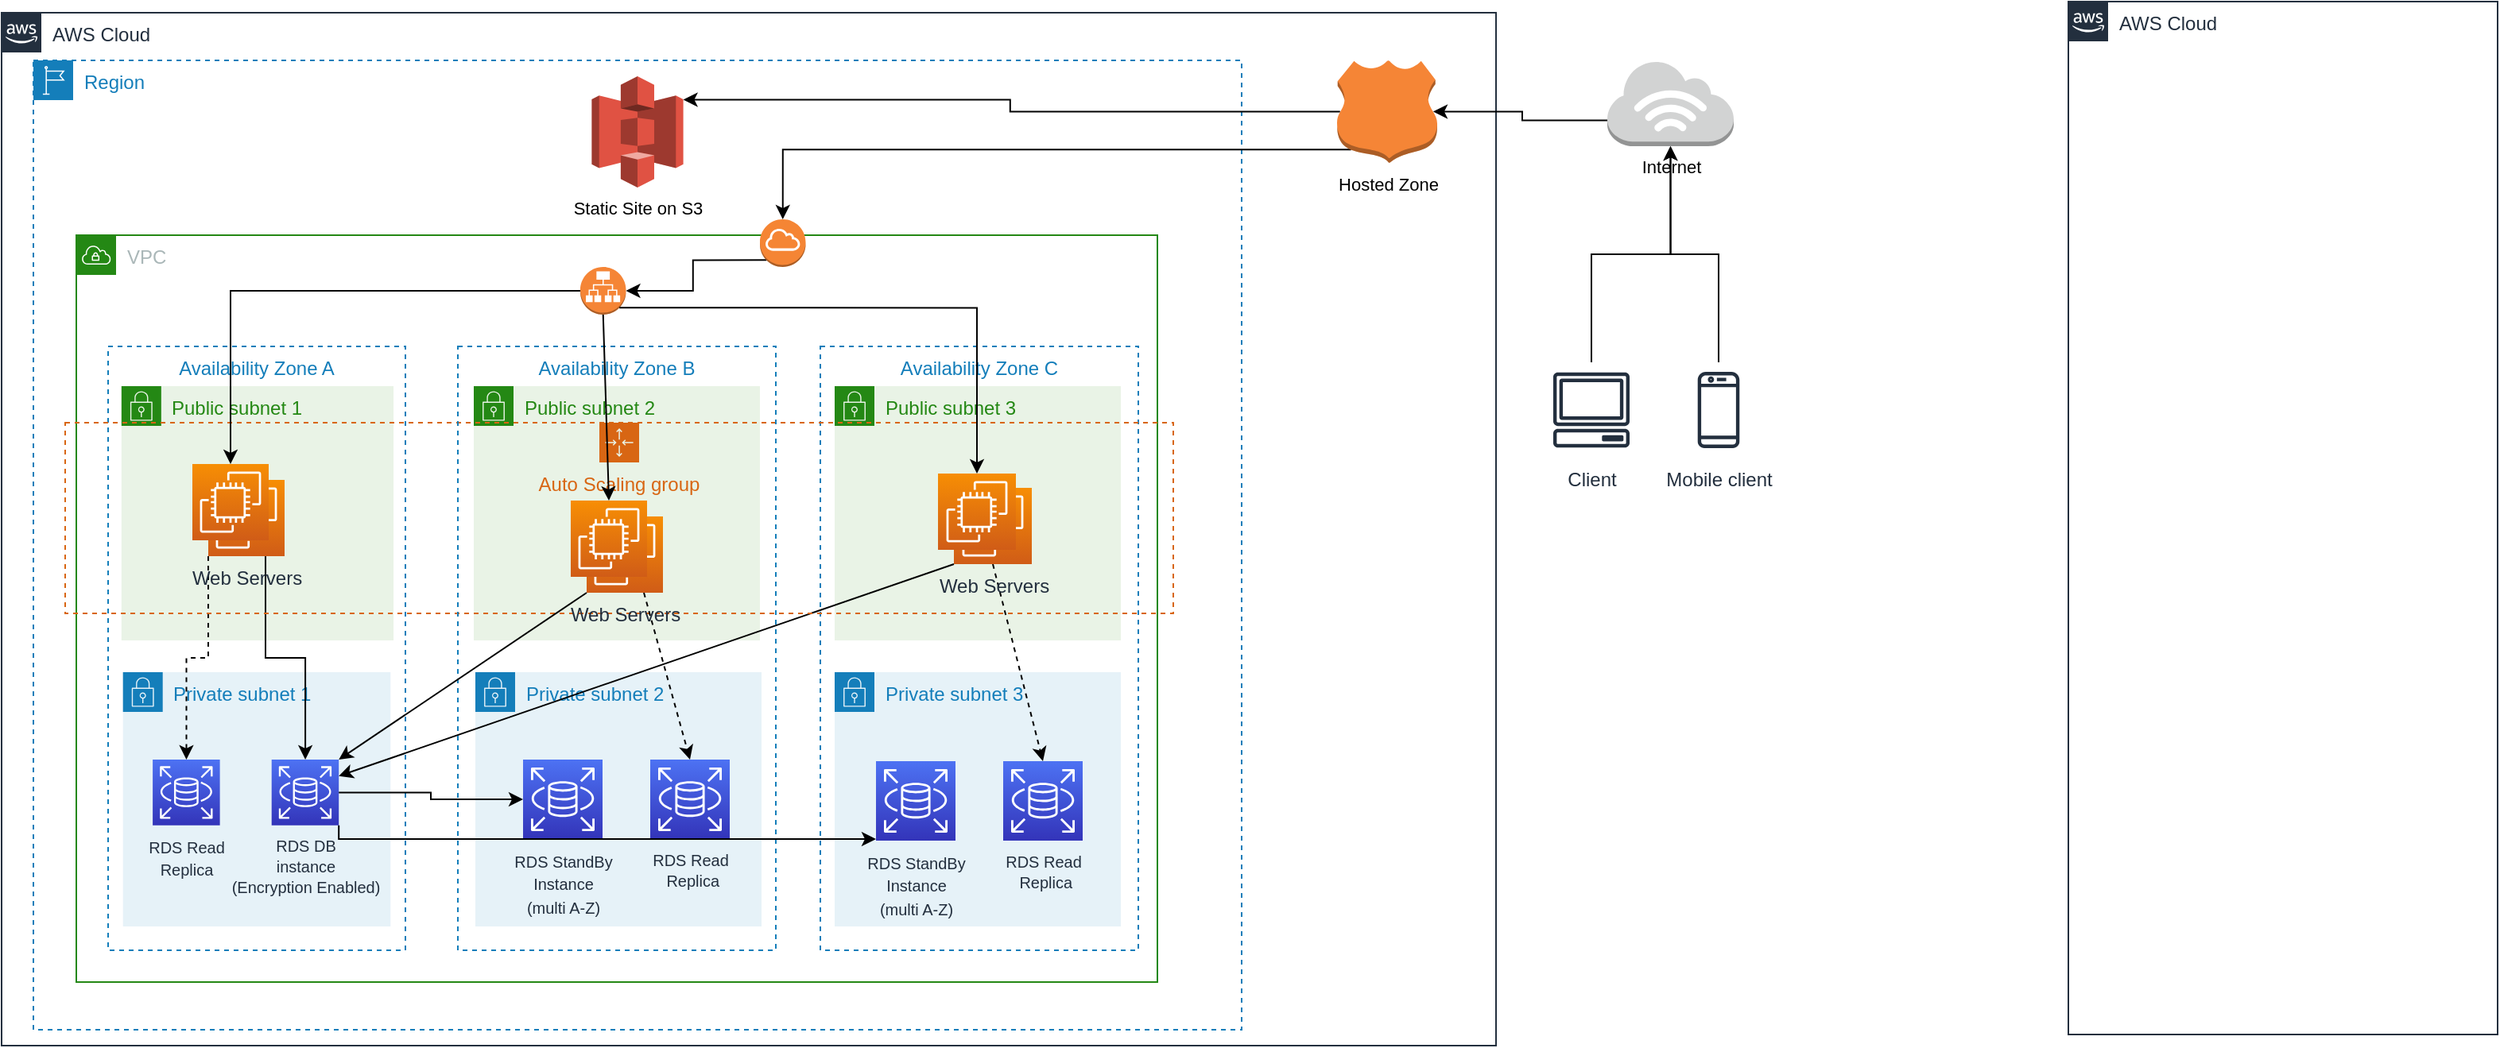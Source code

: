 <mxfile version="15.9.6" type="github">
  <diagram id="Ht1M8jgEwFfnCIfOTk4-" name="Page-1">
    <mxGraphModel dx="1221" dy="681" grid="1" gridSize="10" guides="1" tooltips="1" connect="1" arrows="1" fold="1" page="1" pageScale="1" pageWidth="827" pageHeight="1169" math="0" shadow="0">
      <root>
        <mxCell id="0" />
        <mxCell id="1" parent="0" />
        <mxCell id="VIZ-kcU8_9vgSvhAtSjW-16" value="Availability Zone C" style="fillColor=none;strokeColor=#147EBA;dashed=1;verticalAlign=top;fontStyle=0;fontColor=#147EBA;container=0;" vertex="1" parent="1">
          <mxGeometry x="565" y="290" width="200" height="380" as="geometry">
            <mxRectangle x="565" y="290" width="130" height="20" as="alternateBounds" />
          </mxGeometry>
        </mxCell>
        <mxCell id="UEzPUAAOIrF-is8g5C7q-74" value="AWS Cloud" style="points=[[0,0],[0.25,0],[0.5,0],[0.75,0],[1,0],[1,0.25],[1,0.5],[1,0.75],[1,1],[0.75,1],[0.5,1],[0.25,1],[0,1],[0,0.75],[0,0.5],[0,0.25]];outlineConnect=0;gradientColor=none;html=1;whiteSpace=wrap;fontSize=12;fontStyle=0;shape=mxgraph.aws4.group;grIcon=mxgraph.aws4.group_aws_cloud_alt;strokeColor=#232F3E;fillColor=none;verticalAlign=top;align=left;spacingLeft=30;fontColor=#232F3E;dashed=0;labelBackgroundColor=#ffffff;container=0;pointerEvents=0;collapsible=0;recursiveResize=0;" parent="1" vertex="1">
          <mxGeometry x="50" y="80" width="940" height="650" as="geometry" />
        </mxCell>
        <mxCell id="UEzPUAAOIrF-is8g5C7q-75" value="AWS Cloud" style="points=[[0,0],[0.25,0],[0.5,0],[0.75,0],[1,0],[1,0.25],[1,0.5],[1,0.75],[1,1],[0.75,1],[0.5,1],[0.25,1],[0,1],[0,0.75],[0,0.5],[0,0.25]];outlineConnect=0;gradientColor=none;html=1;whiteSpace=wrap;fontSize=12;fontStyle=0;shape=mxgraph.aws4.group;grIcon=mxgraph.aws4.group_aws_cloud_alt;strokeColor=#232F3E;fillColor=none;verticalAlign=top;align=left;spacingLeft=30;fontColor=#232F3E;dashed=0;labelBackgroundColor=#ffffff;container=1;pointerEvents=0;collapsible=0;recursiveResize=0;" parent="1" vertex="1">
          <mxGeometry x="1350" y="73" width="270" height="650" as="geometry" />
        </mxCell>
        <mxCell id="VIZ-kcU8_9vgSvhAtSjW-12" value="Region" style="points=[[0,0],[0.25,0],[0.5,0],[0.75,0],[1,0],[1,0.25],[1,0.5],[1,0.75],[1,1],[0.75,1],[0.5,1],[0.25,1],[0,1],[0,0.75],[0,0.5],[0,0.25]];outlineConnect=0;gradientColor=none;html=1;whiteSpace=wrap;fontSize=12;fontStyle=0;container=1;pointerEvents=0;collapsible=0;recursiveResize=0;shape=mxgraph.aws4.group;grIcon=mxgraph.aws4.group_region;strokeColor=#147EBA;fillColor=none;verticalAlign=top;align=left;spacingLeft=30;fontColor=#147EBA;dashed=1;" vertex="1" parent="1">
          <mxGeometry x="70" y="110" width="760" height="610" as="geometry" />
        </mxCell>
        <mxCell id="VIZ-kcU8_9vgSvhAtSjW-8" value="Private subnet 2" style="points=[[0,0],[0.25,0],[0.5,0],[0.75,0],[1,0],[1,0.25],[1,0.5],[1,0.75],[1,1],[0.75,1],[0.5,1],[0.25,1],[0,1],[0,0.75],[0,0.5],[0,0.25]];outlineConnect=0;gradientColor=none;html=1;whiteSpace=wrap;fontSize=12;fontStyle=0;container=0;pointerEvents=0;collapsible=0;recursiveResize=0;shape=mxgraph.aws4.group;grIcon=mxgraph.aws4.group_security_group;grStroke=0;strokeColor=#147EBA;fillColor=#E6F2F8;verticalAlign=top;align=left;spacingLeft=30;fontColor=#147EBA;dashed=0;" vertex="1" parent="VIZ-kcU8_9vgSvhAtSjW-12">
          <mxGeometry x="278" y="385" width="180" height="160" as="geometry" />
        </mxCell>
        <mxCell id="VIZ-kcU8_9vgSvhAtSjW-3" value="VPC" style="points=[[0,0],[0.25,0],[0.5,0],[0.75,0],[1,0],[1,0.25],[1,0.5],[1,0.75],[1,1],[0.75,1],[0.5,1],[0.25,1],[0,1],[0,0.75],[0,0.5],[0,0.25]];outlineConnect=0;gradientColor=none;html=1;whiteSpace=wrap;fontSize=12;fontStyle=0;container=0;pointerEvents=0;collapsible=0;recursiveResize=0;shape=mxgraph.aws4.group;grIcon=mxgraph.aws4.group_vpc;strokeColor=#248814;fillColor=none;verticalAlign=top;align=left;spacingLeft=30;fontColor=#AAB7B8;dashed=0;" vertex="1" parent="VIZ-kcU8_9vgSvhAtSjW-12">
          <mxGeometry x="27" y="110" width="680" height="470" as="geometry" />
        </mxCell>
        <mxCell id="VIZ-kcU8_9vgSvhAtSjW-25" value="" style="outlineConnect=0;dashed=0;verticalLabelPosition=bottom;verticalAlign=top;align=center;html=1;shape=mxgraph.aws3.application_load_balancer;fillColor=#F58536;gradientColor=none;fontSize=11;" vertex="1" parent="VIZ-kcU8_9vgSvhAtSjW-12">
          <mxGeometry x="344" y="130" width="28.75" height="30" as="geometry" />
        </mxCell>
        <mxCell id="VIZ-kcU8_9vgSvhAtSjW-9" value="Public subnet 2" style="points=[[0,0],[0.25,0],[0.5,0],[0.75,0],[1,0],[1,0.25],[1,0.5],[1,0.75],[1,1],[0.75,1],[0.5,1],[0.25,1],[0,1],[0,0.75],[0,0.5],[0,0.25]];outlineConnect=0;gradientColor=none;html=1;whiteSpace=wrap;fontSize=12;fontStyle=0;container=0;pointerEvents=0;collapsible=0;recursiveResize=0;shape=mxgraph.aws4.group;grIcon=mxgraph.aws4.group_security_group;grStroke=0;strokeColor=#248814;fillColor=#E9F3E6;verticalAlign=top;align=left;spacingLeft=30;fontColor=#248814;dashed=0;" vertex="1" parent="VIZ-kcU8_9vgSvhAtSjW-12">
          <mxGeometry x="277" y="205" width="180" height="160" as="geometry" />
        </mxCell>
        <mxCell id="VIZ-kcU8_9vgSvhAtSjW-59" style="edgeStyle=orthogonalEdgeStyle;rounded=0;orthogonalLoop=1;jettySize=auto;html=1;exitX=0.145;exitY=0.855;exitDx=0;exitDy=0;exitPerimeter=0;entryX=1;entryY=0.5;entryDx=0;entryDy=0;entryPerimeter=0;fontSize=11;" edge="1" parent="VIZ-kcU8_9vgSvhAtSjW-12" source="VIZ-kcU8_9vgSvhAtSjW-36" target="VIZ-kcU8_9vgSvhAtSjW-25">
          <mxGeometry relative="1" as="geometry" />
        </mxCell>
        <mxCell id="VIZ-kcU8_9vgSvhAtSjW-36" value="" style="outlineConnect=0;dashed=0;verticalLabelPosition=bottom;verticalAlign=top;align=center;html=1;shape=mxgraph.aws3.internet_gateway;fillColor=#F58534;gradientColor=none;fontSize=11;" vertex="1" parent="VIZ-kcU8_9vgSvhAtSjW-12">
          <mxGeometry x="457" y="100" width="28.75" height="30" as="geometry" />
        </mxCell>
        <mxCell id="VIZ-kcU8_9vgSvhAtSjW-40" value="" style="group" vertex="1" connectable="0" parent="VIZ-kcU8_9vgSvhAtSjW-12">
          <mxGeometry x="47" y="180" width="187" height="380" as="geometry" />
        </mxCell>
        <mxCell id="VIZ-kcU8_9vgSvhAtSjW-14" value="Availability Zone A" style="fillColor=none;strokeColor=#147EBA;dashed=1;verticalAlign=top;fontStyle=0;fontColor=#147EBA;" vertex="1" parent="VIZ-kcU8_9vgSvhAtSjW-40">
          <mxGeometry width="187" height="380" as="geometry" />
        </mxCell>
        <mxCell id="VIZ-kcU8_9vgSvhAtSjW-5" value="Private subnet 1" style="points=[[0,0],[0.25,0],[0.5,0],[0.75,0],[1,0],[1,0.25],[1,0.5],[1,0.75],[1,1],[0.75,1],[0.5,1],[0.25,1],[0,1],[0,0.75],[0,0.5],[0,0.25]];outlineConnect=0;gradientColor=none;html=1;whiteSpace=wrap;fontSize=12;fontStyle=0;container=1;pointerEvents=0;collapsible=0;recursiveResize=0;shape=mxgraph.aws4.group;grIcon=mxgraph.aws4.group_security_group;grStroke=0;strokeColor=#147EBA;fillColor=#E6F2F8;verticalAlign=top;align=left;spacingLeft=30;fontColor=#147EBA;dashed=0;" vertex="1" parent="VIZ-kcU8_9vgSvhAtSjW-40">
          <mxGeometry x="9.35" y="205.0" width="168.3" height="160" as="geometry" />
        </mxCell>
        <mxCell id="VIZ-kcU8_9vgSvhAtSjW-6" value="Public subnet 1" style="points=[[0,0],[0.25,0],[0.5,0],[0.75,0],[1,0],[1,0.25],[1,0.5],[1,0.75],[1,1],[0.75,1],[0.5,1],[0.25,1],[0,1],[0,0.75],[0,0.5],[0,0.25]];outlineConnect=0;gradientColor=none;html=1;whiteSpace=wrap;fontSize=12;fontStyle=0;container=1;pointerEvents=0;collapsible=0;recursiveResize=0;shape=mxgraph.aws4.group;grIcon=mxgraph.aws4.group_security_group;grStroke=0;strokeColor=#248814;fillColor=#E9F3E6;verticalAlign=top;align=left;spacingLeft=30;fontColor=#248814;dashed=0;" vertex="1" parent="VIZ-kcU8_9vgSvhAtSjW-40">
          <mxGeometry x="8.415" y="25" width="171.105" height="160" as="geometry" />
        </mxCell>
        <mxCell id="VIZ-kcU8_9vgSvhAtSjW-17" value="&lt;font size=&quot;1&quot;&gt;RDS DB&lt;br&gt;instance&lt;br&gt;(Encryption Enabled)&lt;br&gt;&lt;/font&gt;" style="sketch=0;points=[[0,0,0],[0.25,0,0],[0.5,0,0],[0.75,0,0],[1,0,0],[0,1,0],[0.25,1,0],[0.5,1,0],[0.75,1,0],[1,1,0],[0,0.25,0],[0,0.5,0],[0,0.75,0],[1,0.25,0],[1,0.5,0],[1,0.75,0]];outlineConnect=0;fontColor=#232F3E;gradientColor=#4D72F3;gradientDirection=north;fillColor=#3334B9;strokeColor=#ffffff;dashed=0;verticalLabelPosition=bottom;verticalAlign=top;align=center;html=1;fontSize=11;fontStyle=0;aspect=fixed;shape=mxgraph.aws4.resourceIcon;resIcon=mxgraph.aws4.rds;" vertex="1" parent="VIZ-kcU8_9vgSvhAtSjW-40">
          <mxGeometry x="102.85" y="260" width="42.259" height="41.431" as="geometry" />
        </mxCell>
        <mxCell id="VIZ-kcU8_9vgSvhAtSjW-18" value="&lt;font size=&quot;1&quot;&gt;RDS Read&lt;br&gt;Replica&lt;br&gt;&lt;/font&gt;" style="sketch=0;points=[[0,0,0],[0.25,0,0],[0.5,0,0],[0.75,0,0],[1,0,0],[0,1,0],[0.25,1,0],[0.5,1,0],[0.75,1,0],[1,1,0],[0,0.25,0],[0,0.5,0],[0,0.75,0],[1,0.25,0],[1,0.5,0],[1,0.75,0]];outlineConnect=0;fontColor=#232F3E;gradientColor=#4D72F3;gradientDirection=north;fillColor=#3334B9;strokeColor=#ffffff;dashed=0;verticalLabelPosition=bottom;verticalAlign=top;align=center;html=1;fontSize=12;fontStyle=0;aspect=fixed;shape=mxgraph.aws4.resourceIcon;resIcon=mxgraph.aws4.rds;" vertex="1" parent="VIZ-kcU8_9vgSvhAtSjW-40">
          <mxGeometry x="28.05" y="260" width="42.259" height="41.431" as="geometry" />
        </mxCell>
        <mxCell id="VIZ-kcU8_9vgSvhAtSjW-11" value="Public subnet 3" style="points=[[0,0],[0.25,0],[0.5,0],[0.75,0],[1,0],[1,0.25],[1,0.5],[1,0.75],[1,1],[0.75,1],[0.5,1],[0.25,1],[0,1],[0,0.75],[0,0.5],[0,0.25]];outlineConnect=0;gradientColor=none;html=1;whiteSpace=wrap;fontSize=12;fontStyle=0;container=0;pointerEvents=0;collapsible=0;recursiveResize=0;shape=mxgraph.aws4.group;grIcon=mxgraph.aws4.group_security_group;grStroke=0;strokeColor=#248814;fillColor=#E9F3E6;verticalAlign=top;align=left;spacingLeft=30;fontColor=#248814;dashed=0;" vertex="1" parent="VIZ-kcU8_9vgSvhAtSjW-12">
          <mxGeometry x="504" y="205" width="180" height="160" as="geometry" />
        </mxCell>
        <mxCell id="VIZ-kcU8_9vgSvhAtSjW-10" value="Private subnet 3" style="points=[[0,0],[0.25,0],[0.5,0],[0.75,0],[1,0],[1,0.25],[1,0.5],[1,0.75],[1,1],[0.75,1],[0.5,1],[0.25,1],[0,1],[0,0.75],[0,0.5],[0,0.25]];outlineConnect=0;gradientColor=none;html=1;whiteSpace=wrap;fontSize=12;fontStyle=0;container=0;pointerEvents=0;collapsible=0;recursiveResize=0;shape=mxgraph.aws4.group;grIcon=mxgraph.aws4.group_security_group;grStroke=0;strokeColor=#147EBA;fillColor=#E6F2F8;verticalAlign=top;align=left;spacingLeft=30;fontColor=#147EBA;dashed=0;" vertex="1" parent="VIZ-kcU8_9vgSvhAtSjW-12">
          <mxGeometry x="504" y="385" width="180" height="160" as="geometry" />
        </mxCell>
        <mxCell id="VIZ-kcU8_9vgSvhAtSjW-48" value="Static Site on S3" style="outlineConnect=0;dashed=0;verticalLabelPosition=bottom;verticalAlign=top;align=center;html=1;shape=mxgraph.aws3.s3;fillColor=#E05243;gradientColor=none;fontSize=11;" vertex="1" parent="VIZ-kcU8_9vgSvhAtSjW-12">
          <mxGeometry x="351.21" y="10" width="57.58" height="70" as="geometry" />
        </mxCell>
        <mxCell id="VIZ-kcU8_9vgSvhAtSjW-69" style="edgeStyle=none;rounded=0;orthogonalLoop=1;jettySize=auto;html=1;exitX=0;exitY=1;exitDx=0;exitDy=0;exitPerimeter=0;entryX=1;entryY=0.25;entryDx=0;entryDy=0;entryPerimeter=0;fontSize=11;strokeColor=default;" edge="1" parent="1" source="VIZ-kcU8_9vgSvhAtSjW-33" target="VIZ-kcU8_9vgSvhAtSjW-17">
          <mxGeometry relative="1" as="geometry" />
        </mxCell>
        <mxCell id="VIZ-kcU8_9vgSvhAtSjW-70" style="edgeStyle=none;rounded=0;orthogonalLoop=1;jettySize=auto;html=1;exitX=0.5;exitY=1;exitDx=0;exitDy=0;exitPerimeter=0;entryX=0.5;entryY=0;entryDx=0;entryDy=0;entryPerimeter=0;fontSize=11;strokeColor=default;dashed=1;" edge="1" parent="1" source="VIZ-kcU8_9vgSvhAtSjW-33" target="VIZ-kcU8_9vgSvhAtSjW-23">
          <mxGeometry relative="1" as="geometry" />
        </mxCell>
        <mxCell id="VIZ-kcU8_9vgSvhAtSjW-33" value="Web Servers" style="sketch=0;points=[[0,0,0],[0.25,0,0],[0.5,0,0],[0.75,0,0],[1,0,0],[0,1,0],[0.25,1,0],[0.5,1,0],[0.75,1,0],[1,1,0],[0,0.25,0],[0,0.5,0],[0,0.75,0],[1,0.25,0],[1,0.5,0],[1,0.75,0]];outlineConnect=0;fontColor=#232F3E;gradientColor=#F78E04;gradientDirection=north;fillColor=#D05C17;strokeColor=#ffffff;dashed=0;verticalLabelPosition=bottom;verticalAlign=top;align=center;html=1;fontSize=12;fontStyle=0;aspect=fixed;shape=mxgraph.aws4.resourceIcon;resIcon=mxgraph.aws4.ec2;" vertex="1" parent="1">
          <mxGeometry x="649" y="379" width="49" height="48" as="geometry" />
        </mxCell>
        <mxCell id="VIZ-kcU8_9vgSvhAtSjW-34" value="" style="sketch=0;points=[[0,0,0],[0.25,0,0],[0.5,0,0],[0.75,0,0],[1,0,0],[0,1,0],[0.25,1,0],[0.5,1,0],[0.75,1,0],[1,1,0],[0,0.25,0],[0,0.5,0],[0,0.75,0],[1,0.25,0],[1,0.5,0],[1,0.75,0]];outlineConnect=0;fontColor=#232F3E;gradientColor=#F78E04;gradientDirection=north;fillColor=#D05C17;strokeColor=#ffffff;dashed=0;verticalLabelPosition=bottom;verticalAlign=top;align=center;html=1;fontSize=12;fontStyle=0;aspect=fixed;shape=mxgraph.aws4.resourceIcon;resIcon=mxgraph.aws4.ec2;" vertex="1" parent="1">
          <mxGeometry x="639" y="370" width="49" height="48" as="geometry" />
        </mxCell>
        <mxCell id="VIZ-kcU8_9vgSvhAtSjW-65" style="edgeStyle=orthogonalEdgeStyle;rounded=0;orthogonalLoop=1;jettySize=auto;html=1;exitX=0;exitY=1;exitDx=0;exitDy=0;exitPerimeter=0;fontSize=11;strokeColor=default;dashed=1;" edge="1" parent="1" source="VIZ-kcU8_9vgSvhAtSjW-27" target="VIZ-kcU8_9vgSvhAtSjW-18">
          <mxGeometry relative="1" as="geometry" />
        </mxCell>
        <mxCell id="VIZ-kcU8_9vgSvhAtSjW-66" style="edgeStyle=orthogonalEdgeStyle;rounded=0;orthogonalLoop=1;jettySize=auto;html=1;exitX=0.75;exitY=1;exitDx=0;exitDy=0;exitPerimeter=0;fontSize=11;strokeColor=default;" edge="1" parent="1" source="VIZ-kcU8_9vgSvhAtSjW-27" target="VIZ-kcU8_9vgSvhAtSjW-17">
          <mxGeometry relative="1" as="geometry" />
        </mxCell>
        <mxCell id="VIZ-kcU8_9vgSvhAtSjW-27" value="Web Servers" style="sketch=0;points=[[0,0,0],[0.25,0,0],[0.5,0,0],[0.75,0,0],[1,0,0],[0,1,0],[0.25,1,0],[0.5,1,0],[0.75,1,0],[1,1,0],[0,0.25,0],[0,0.5,0],[0,0.75,0],[1,0.25,0],[1,0.5,0],[1,0.75,0]];outlineConnect=0;fontColor=#232F3E;gradientColor=#F78E04;gradientDirection=north;fillColor=#D05C17;strokeColor=#ffffff;dashed=0;verticalLabelPosition=bottom;verticalAlign=top;align=center;html=1;fontSize=12;fontStyle=0;aspect=fixed;shape=mxgraph.aws4.resourceIcon;resIcon=mxgraph.aws4.ec2;" vertex="1" parent="1">
          <mxGeometry x="180" y="374" width="48" height="48" as="geometry" />
        </mxCell>
        <mxCell id="VIZ-kcU8_9vgSvhAtSjW-26" value="" style="sketch=0;points=[[0,0,0],[0.25,0,0],[0.5,0,0],[0.75,0,0],[1,0,0],[0,1,0],[0.25,1,0],[0.5,1,0],[0.75,1,0],[1,1,0],[0,0.25,0],[0,0.5,0],[0,0.75,0],[1,0.25,0],[1,0.5,0],[1,0.75,0]];outlineConnect=0;fontColor=#232F3E;gradientColor=#F78E04;gradientDirection=north;fillColor=#D05C17;strokeColor=#ffffff;dashed=0;verticalLabelPosition=bottom;verticalAlign=top;align=center;html=1;fontSize=12;fontStyle=0;aspect=fixed;shape=mxgraph.aws4.resourceIcon;resIcon=mxgraph.aws4.ec2;" vertex="1" parent="1">
          <mxGeometry x="170" y="364" width="48" height="48" as="geometry" />
        </mxCell>
        <mxCell id="VIZ-kcU8_9vgSvhAtSjW-13" value="Auto Scaling group" style="points=[[0,0],[0.25,0],[0.5,0],[0.75,0],[1,0],[1,0.25],[1,0.5],[1,0.75],[1,1],[0.75,1],[0.5,1],[0.25,1],[0,1],[0,0.75],[0,0.5],[0,0.25]];outlineConnect=0;gradientColor=none;html=1;whiteSpace=wrap;fontSize=12;fontStyle=0;container=0;pointerEvents=0;collapsible=0;recursiveResize=0;shape=mxgraph.aws4.groupCenter;grIcon=mxgraph.aws4.group_auto_scaling_group;grStroke=1;strokeColor=#D86613;fillColor=none;verticalAlign=top;align=center;fontColor=#D86613;dashed=1;spacingTop=25;" vertex="1" parent="1">
          <mxGeometry x="90" y="338" width="697" height="120" as="geometry" />
        </mxCell>
        <mxCell id="VIZ-kcU8_9vgSvhAtSjW-15" value="Availability Zone B" style="fillColor=none;strokeColor=#147EBA;dashed=1;verticalAlign=top;fontStyle=0;fontColor=#147EBA;" vertex="1" parent="1">
          <mxGeometry x="337" y="290" width="200" height="380" as="geometry" />
        </mxCell>
        <mxCell id="VIZ-kcU8_9vgSvhAtSjW-67" style="rounded=0;orthogonalLoop=1;jettySize=auto;html=1;exitX=0;exitY=1;exitDx=0;exitDy=0;exitPerimeter=0;entryX=1;entryY=0;entryDx=0;entryDy=0;entryPerimeter=0;fontSize=11;strokeColor=default;" edge="1" parent="1" source="VIZ-kcU8_9vgSvhAtSjW-30" target="VIZ-kcU8_9vgSvhAtSjW-17">
          <mxGeometry relative="1" as="geometry" />
        </mxCell>
        <mxCell id="VIZ-kcU8_9vgSvhAtSjW-71" style="edgeStyle=none;rounded=0;orthogonalLoop=1;jettySize=auto;html=1;exitX=0.75;exitY=1;exitDx=0;exitDy=0;exitPerimeter=0;entryX=0.5;entryY=0;entryDx=0;entryDy=0;entryPerimeter=0;dashed=1;fontSize=11;strokeColor=default;" edge="1" parent="1" source="VIZ-kcU8_9vgSvhAtSjW-30" target="VIZ-kcU8_9vgSvhAtSjW-19">
          <mxGeometry relative="1" as="geometry" />
        </mxCell>
        <mxCell id="VIZ-kcU8_9vgSvhAtSjW-30" value="Web Servers" style="sketch=0;points=[[0,0,0],[0.25,0,0],[0.5,0,0],[0.75,0,0],[1,0,0],[0,1,0],[0.25,1,0],[0.5,1,0],[0.75,1,0],[1,1,0],[0,0.25,0],[0,0.5,0],[0,0.75,0],[1,0.25,0],[1,0.5,0],[1,0.75,0]];outlineConnect=0;fontColor=#232F3E;gradientColor=#F78E04;gradientDirection=north;fillColor=#D05C17;strokeColor=#ffffff;dashed=0;verticalLabelPosition=bottom;verticalAlign=top;align=center;html=1;fontSize=12;fontStyle=0;aspect=fixed;shape=mxgraph.aws4.resourceIcon;resIcon=mxgraph.aws4.ec2;" vertex="1" parent="1">
          <mxGeometry x="418" y="397" width="48" height="48" as="geometry" />
        </mxCell>
        <mxCell id="VIZ-kcU8_9vgSvhAtSjW-31" value="" style="sketch=0;points=[[0,0,0],[0.25,0,0],[0.5,0,0],[0.75,0,0],[1,0,0],[0,1,0],[0.25,1,0],[0.5,1,0],[0.75,1,0],[1,1,0],[0,0.25,0],[0,0.5,0],[0,0.75,0],[1,0.25,0],[1,0.5,0],[1,0.75,0]];outlineConnect=0;fontColor=#232F3E;gradientColor=#F78E04;gradientDirection=north;fillColor=#D05C17;strokeColor=#ffffff;dashed=0;verticalLabelPosition=bottom;verticalAlign=top;align=center;html=1;fontSize=12;fontStyle=0;aspect=fixed;shape=mxgraph.aws4.resourceIcon;resIcon=mxgraph.aws4.ec2;" vertex="1" parent="1">
          <mxGeometry x="408" y="387" width="48" height="48" as="geometry" />
        </mxCell>
        <mxCell id="VIZ-kcU8_9vgSvhAtSjW-20" value="&lt;font size=&quot;1&quot;&gt;RDS StandBy&lt;br&gt;Instance&lt;br&gt;(multi A-Z)&lt;br&gt;&lt;/font&gt;" style="sketch=0;points=[[0,0,0],[0.25,0,0],[0.5,0,0],[0.75,0,0],[1,0,0],[0,1,0],[0.25,1,0],[0.5,1,0],[0.75,1,0],[1,1,0],[0,0.25,0],[0,0.5,0],[0,0.75,0],[1,0.25,0],[1,0.5,0],[1,0.75,0]];outlineConnect=0;fontColor=#232F3E;gradientColor=#4D72F3;gradientDirection=north;fillColor=#3334B9;strokeColor=#ffffff;dashed=0;verticalLabelPosition=bottom;verticalAlign=top;align=center;html=1;fontSize=12;fontStyle=0;aspect=fixed;shape=mxgraph.aws4.resourceIcon;resIcon=mxgraph.aws4.rds;" vertex="1" parent="1">
          <mxGeometry x="378" y="550" width="50" height="50" as="geometry" />
        </mxCell>
        <mxCell id="VIZ-kcU8_9vgSvhAtSjW-19" value="&lt;font size=&quot;1&quot;&gt;RDS Read&lt;br&gt;&amp;nbsp;R&lt;/font&gt;&lt;span style=&quot;font-size: x-small&quot;&gt;eplica&lt;/span&gt;" style="sketch=0;points=[[0,0,0],[0.25,0,0],[0.5,0,0],[0.75,0,0],[1,0,0],[0,1,0],[0.25,1,0],[0.5,1,0],[0.75,1,0],[1,1,0],[0,0.25,0],[0,0.5,0],[0,0.75,0],[1,0.25,0],[1,0.5,0],[1,0.75,0]];outlineConnect=0;fontColor=#232F3E;gradientColor=#4D72F3;gradientDirection=north;fillColor=#3334B9;strokeColor=#ffffff;dashed=0;verticalLabelPosition=bottom;verticalAlign=top;align=center;html=1;fontSize=11;fontStyle=0;aspect=fixed;shape=mxgraph.aws4.resourceIcon;resIcon=mxgraph.aws4.rds;" vertex="1" parent="1">
          <mxGeometry x="458" y="550" width="50" height="50" as="geometry" />
        </mxCell>
        <mxCell id="VIZ-kcU8_9vgSvhAtSjW-23" value="&lt;font size=&quot;1&quot;&gt;RDS Read&lt;br&gt;&amp;nbsp;R&lt;/font&gt;&lt;span style=&quot;font-size: x-small&quot;&gt;eplica&lt;/span&gt;" style="sketch=0;points=[[0,0,0],[0.25,0,0],[0.5,0,0],[0.75,0,0],[1,0,0],[0,1,0],[0.25,1,0],[0.5,1,0],[0.75,1,0],[1,1,0],[0,0.25,0],[0,0.5,0],[0,0.75,0],[1,0.25,0],[1,0.5,0],[1,0.75,0]];outlineConnect=0;fontColor=#232F3E;gradientColor=#4D72F3;gradientDirection=north;fillColor=#3334B9;strokeColor=#ffffff;dashed=0;verticalLabelPosition=bottom;verticalAlign=top;align=center;html=1;fontSize=11;fontStyle=0;aspect=fixed;shape=mxgraph.aws4.resourceIcon;resIcon=mxgraph.aws4.rds;" vertex="1" parent="1">
          <mxGeometry x="680" y="551" width="50" height="50" as="geometry" />
        </mxCell>
        <mxCell id="VIZ-kcU8_9vgSvhAtSjW-24" value="&lt;font size=&quot;1&quot;&gt;RDS StandBy&lt;br&gt;Instance&lt;br&gt;(multi A-Z)&lt;br&gt;&lt;/font&gt;" style="sketch=0;points=[[0,0,0],[0.25,0,0],[0.5,0,0],[0.75,0,0],[1,0,0],[0,1,0],[0.25,1,0],[0.5,1,0],[0.75,1,0],[1,1,0],[0,0.25,0],[0,0.5,0],[0,0.75,0],[1,0.25,0],[1,0.5,0],[1,0.75,0]];outlineConnect=0;fontColor=#232F3E;gradientColor=#4D72F3;gradientDirection=north;fillColor=#3334B9;strokeColor=#ffffff;dashed=0;verticalLabelPosition=bottom;verticalAlign=top;align=center;html=1;fontSize=12;fontStyle=0;aspect=fixed;shape=mxgraph.aws4.resourceIcon;resIcon=mxgraph.aws4.rds;" vertex="1" parent="1">
          <mxGeometry x="600" y="551" width="50" height="50" as="geometry" />
        </mxCell>
        <mxCell id="VIZ-kcU8_9vgSvhAtSjW-55" style="edgeStyle=orthogonalEdgeStyle;rounded=0;orthogonalLoop=1;jettySize=auto;html=1;fontSize=11;" edge="1" parent="1" source="VIZ-kcU8_9vgSvhAtSjW-49" target="VIZ-kcU8_9vgSvhAtSjW-52">
          <mxGeometry relative="1" as="geometry" />
        </mxCell>
        <mxCell id="VIZ-kcU8_9vgSvhAtSjW-49" value="Mobile client" style="sketch=0;outlineConnect=0;fontColor=#232F3E;gradientColor=none;strokeColor=#232F3E;fillColor=#ffffff;dashed=0;verticalLabelPosition=bottom;verticalAlign=top;align=center;html=1;fontSize=12;fontStyle=0;aspect=fixed;shape=mxgraph.aws4.resourceIcon;resIcon=mxgraph.aws4.mobile_client;" vertex="1" parent="1">
          <mxGeometry x="1100" y="300" width="60" height="60" as="geometry" />
        </mxCell>
        <mxCell id="VIZ-kcU8_9vgSvhAtSjW-54" style="edgeStyle=orthogonalEdgeStyle;rounded=0;orthogonalLoop=1;jettySize=auto;html=1;entryX=0.5;entryY=1;entryDx=0;entryDy=0;entryPerimeter=0;fontSize=11;" edge="1" parent="1" source="VIZ-kcU8_9vgSvhAtSjW-50" target="VIZ-kcU8_9vgSvhAtSjW-52">
          <mxGeometry relative="1" as="geometry" />
        </mxCell>
        <mxCell id="VIZ-kcU8_9vgSvhAtSjW-50" value="Client" style="sketch=0;outlineConnect=0;fontColor=#232F3E;gradientColor=none;strokeColor=#232F3E;fillColor=#ffffff;dashed=0;verticalLabelPosition=bottom;verticalAlign=top;align=center;html=1;fontSize=12;fontStyle=0;aspect=fixed;shape=mxgraph.aws4.resourceIcon;resIcon=mxgraph.aws4.client;" vertex="1" parent="1">
          <mxGeometry x="1020" y="300" width="60" height="60" as="geometry" />
        </mxCell>
        <mxCell id="VIZ-kcU8_9vgSvhAtSjW-57" style="edgeStyle=orthogonalEdgeStyle;rounded=0;orthogonalLoop=1;jettySize=auto;html=1;exitX=0.03;exitY=0.5;exitDx=0;exitDy=0;exitPerimeter=0;entryX=1;entryY=0.21;entryDx=0;entryDy=0;entryPerimeter=0;fontSize=11;" edge="1" parent="1" source="VIZ-kcU8_9vgSvhAtSjW-51" target="VIZ-kcU8_9vgSvhAtSjW-48">
          <mxGeometry relative="1" as="geometry" />
        </mxCell>
        <mxCell id="VIZ-kcU8_9vgSvhAtSjW-58" style="edgeStyle=orthogonalEdgeStyle;rounded=0;orthogonalLoop=1;jettySize=auto;html=1;exitX=0.14;exitY=0.87;exitDx=0;exitDy=0;exitPerimeter=0;entryX=0.5;entryY=0;entryDx=0;entryDy=0;entryPerimeter=0;fontSize=11;" edge="1" parent="1" source="VIZ-kcU8_9vgSvhAtSjW-51" target="VIZ-kcU8_9vgSvhAtSjW-36">
          <mxGeometry relative="1" as="geometry" />
        </mxCell>
        <mxCell id="VIZ-kcU8_9vgSvhAtSjW-51" value="Hosted Zone" style="outlineConnect=0;dashed=0;verticalLabelPosition=bottom;verticalAlign=top;align=center;html=1;shape=mxgraph.aws3.hosted_zone;fillColor=#F58536;gradientColor=none;fontSize=11;" vertex="1" parent="1">
          <mxGeometry x="890" y="110" width="63" height="64.5" as="geometry" />
        </mxCell>
        <mxCell id="VIZ-kcU8_9vgSvhAtSjW-56" style="edgeStyle=orthogonalEdgeStyle;rounded=0;orthogonalLoop=1;jettySize=auto;html=1;exitX=0;exitY=0.7;exitDx=0;exitDy=0;exitPerimeter=0;entryX=0.96;entryY=0.5;entryDx=0;entryDy=0;entryPerimeter=0;fontSize=11;" edge="1" parent="1" source="VIZ-kcU8_9vgSvhAtSjW-52" target="VIZ-kcU8_9vgSvhAtSjW-51">
          <mxGeometry relative="1" as="geometry" />
        </mxCell>
        <mxCell id="VIZ-kcU8_9vgSvhAtSjW-52" value="Internet" style="outlineConnect=0;dashed=0;verticalLabelPosition=bottom;verticalAlign=top;align=center;html=1;shape=mxgraph.aws3.internet_3;fillColor=#D2D3D3;gradientColor=none;fontSize=11;" vertex="1" parent="1">
          <mxGeometry x="1060" y="110" width="79.5" height="54" as="geometry" />
        </mxCell>
        <mxCell id="VIZ-kcU8_9vgSvhAtSjW-60" style="edgeStyle=orthogonalEdgeStyle;rounded=0;orthogonalLoop=1;jettySize=auto;html=1;exitX=0;exitY=0.5;exitDx=0;exitDy=0;exitPerimeter=0;fontSize=11;" edge="1" parent="1" source="VIZ-kcU8_9vgSvhAtSjW-25" target="VIZ-kcU8_9vgSvhAtSjW-26">
          <mxGeometry relative="1" as="geometry" />
        </mxCell>
        <mxCell id="VIZ-kcU8_9vgSvhAtSjW-62" style="edgeStyle=orthogonalEdgeStyle;rounded=0;orthogonalLoop=1;jettySize=auto;html=1;exitX=0.855;exitY=0.855;exitDx=0;exitDy=0;exitPerimeter=0;fontSize=11;" edge="1" parent="1" source="VIZ-kcU8_9vgSvhAtSjW-25" target="VIZ-kcU8_9vgSvhAtSjW-34">
          <mxGeometry relative="1" as="geometry" />
        </mxCell>
        <mxCell id="VIZ-kcU8_9vgSvhAtSjW-64" style="edgeStyle=orthogonalEdgeStyle;rounded=0;orthogonalLoop=1;jettySize=auto;html=1;exitX=1;exitY=0.5;exitDx=0;exitDy=0;exitPerimeter=0;entryX=0;entryY=0.5;entryDx=0;entryDy=0;entryPerimeter=0;fontSize=11;" edge="1" parent="1" source="VIZ-kcU8_9vgSvhAtSjW-17" target="VIZ-kcU8_9vgSvhAtSjW-20">
          <mxGeometry relative="1" as="geometry">
            <Array as="points">
              <mxPoint x="320" y="571" />
              <mxPoint x="320" y="575" />
            </Array>
          </mxGeometry>
        </mxCell>
        <mxCell id="VIZ-kcU8_9vgSvhAtSjW-68" style="edgeStyle=none;rounded=0;orthogonalLoop=1;jettySize=auto;html=1;exitX=0.5;exitY=1;exitDx=0;exitDy=0;exitPerimeter=0;entryX=0.5;entryY=0;entryDx=0;entryDy=0;entryPerimeter=0;fontSize=11;strokeColor=default;" edge="1" parent="1" source="VIZ-kcU8_9vgSvhAtSjW-25" target="VIZ-kcU8_9vgSvhAtSjW-31">
          <mxGeometry relative="1" as="geometry" />
        </mxCell>
        <mxCell id="VIZ-kcU8_9vgSvhAtSjW-72" style="edgeStyle=orthogonalEdgeStyle;rounded=0;orthogonalLoop=1;jettySize=auto;html=1;exitX=1;exitY=1;exitDx=0;exitDy=0;exitPerimeter=0;fontSize=11;strokeColor=default;" edge="1" parent="1" source="VIZ-kcU8_9vgSvhAtSjW-17" target="VIZ-kcU8_9vgSvhAtSjW-24">
          <mxGeometry relative="1" as="geometry">
            <Array as="points">
              <mxPoint x="262" y="600" />
            </Array>
          </mxGeometry>
        </mxCell>
      </root>
    </mxGraphModel>
  </diagram>
</mxfile>

